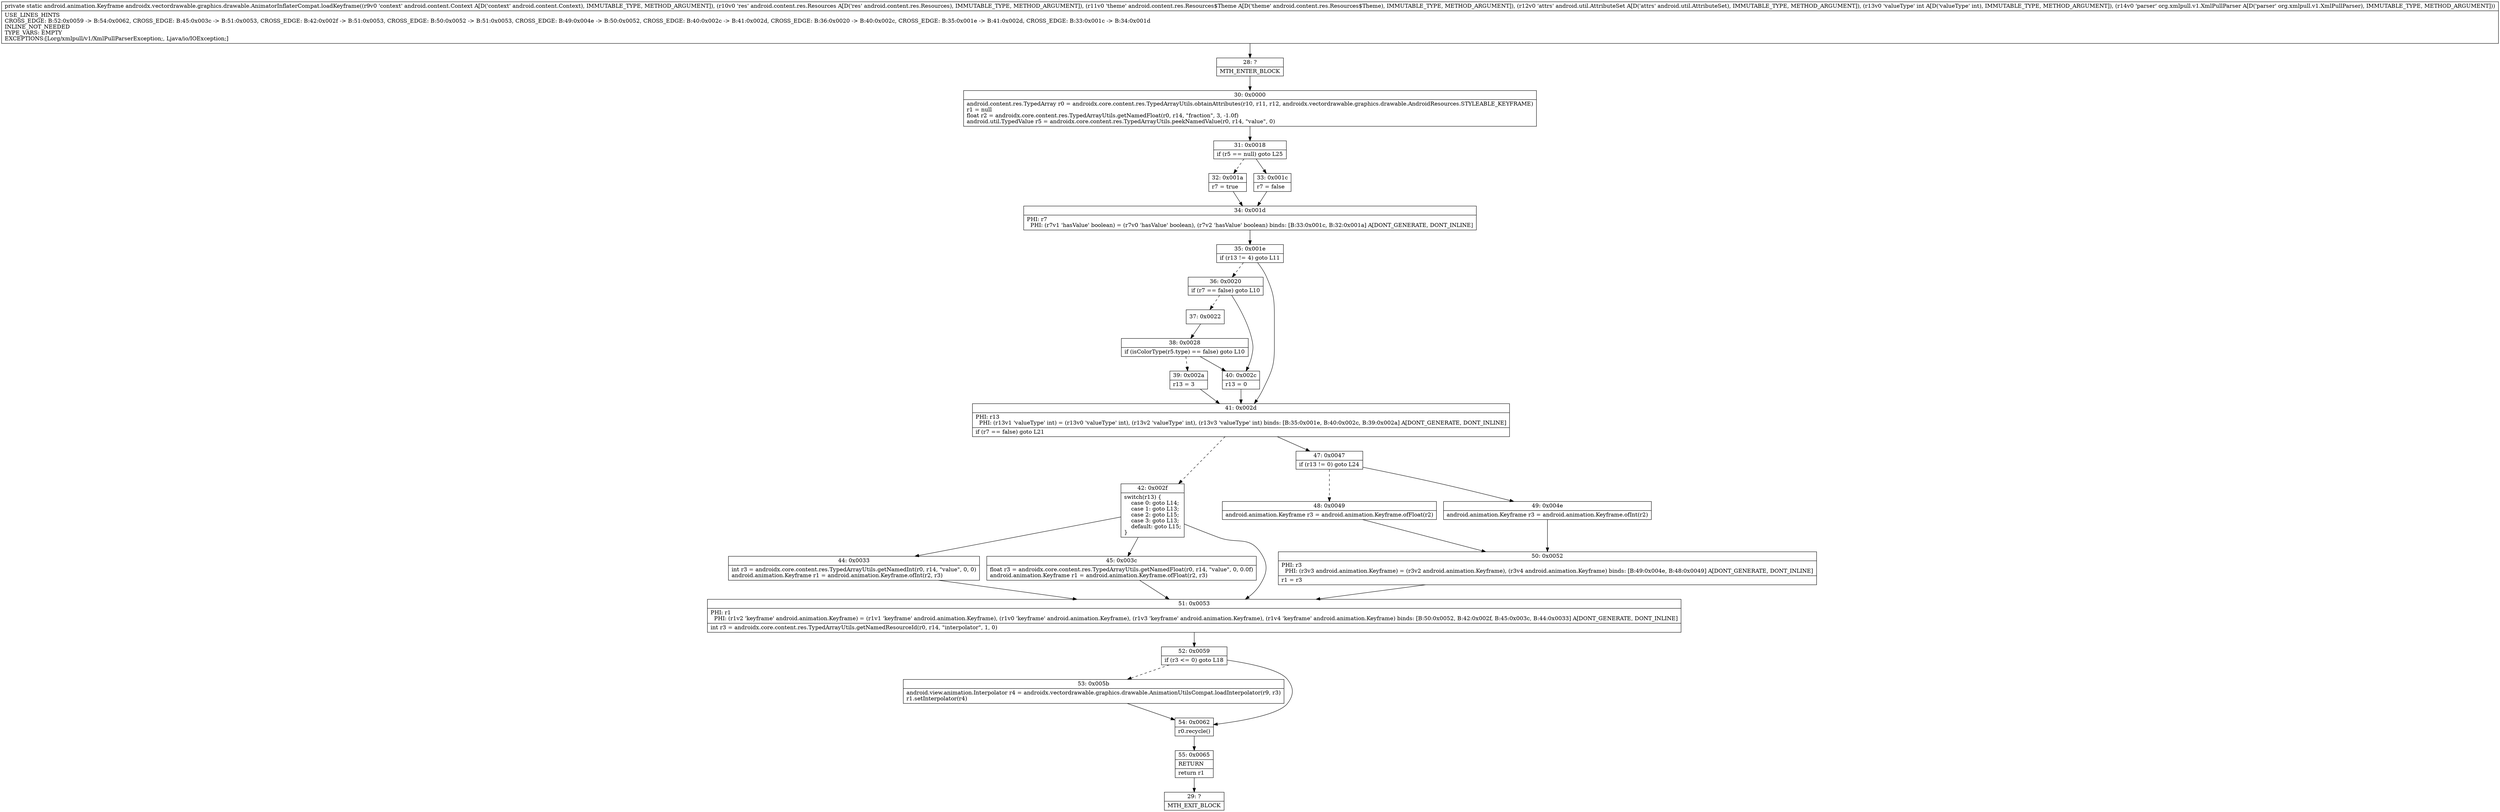 digraph "CFG forandroidx.vectordrawable.graphics.drawable.AnimatorInflaterCompat.loadKeyframe(Landroid\/content\/Context;Landroid\/content\/res\/Resources;Landroid\/content\/res\/Resources$Theme;Landroid\/util\/AttributeSet;ILorg\/xmlpull\/v1\/XmlPullParser;)Landroid\/animation\/Keyframe;" {
Node_28 [shape=record,label="{28\:\ ?|MTH_ENTER_BLOCK\l}"];
Node_30 [shape=record,label="{30\:\ 0x0000|android.content.res.TypedArray r0 = androidx.core.content.res.TypedArrayUtils.obtainAttributes(r10, r11, r12, androidx.vectordrawable.graphics.drawable.AndroidResources.STYLEABLE_KEYFRAME)\lr1 = null\lfloat r2 = androidx.core.content.res.TypedArrayUtils.getNamedFloat(r0, r14, \"fraction\", 3, \-1.0f)\landroid.util.TypedValue r5 = androidx.core.content.res.TypedArrayUtils.peekNamedValue(r0, r14, \"value\", 0)\l}"];
Node_31 [shape=record,label="{31\:\ 0x0018|if (r5 == null) goto L25\l}"];
Node_32 [shape=record,label="{32\:\ 0x001a|r7 = true\l}"];
Node_34 [shape=record,label="{34\:\ 0x001d|PHI: r7 \l  PHI: (r7v1 'hasValue' boolean) = (r7v0 'hasValue' boolean), (r7v2 'hasValue' boolean) binds: [B:33:0x001c, B:32:0x001a] A[DONT_GENERATE, DONT_INLINE]\l}"];
Node_35 [shape=record,label="{35\:\ 0x001e|if (r13 != 4) goto L11\l}"];
Node_36 [shape=record,label="{36\:\ 0x0020|if (r7 == false) goto L10\l}"];
Node_37 [shape=record,label="{37\:\ 0x0022}"];
Node_38 [shape=record,label="{38\:\ 0x0028|if (isColorType(r5.type) == false) goto L10\l}"];
Node_39 [shape=record,label="{39\:\ 0x002a|r13 = 3\l}"];
Node_40 [shape=record,label="{40\:\ 0x002c|r13 = 0\l}"];
Node_41 [shape=record,label="{41\:\ 0x002d|PHI: r13 \l  PHI: (r13v1 'valueType' int) = (r13v0 'valueType' int), (r13v2 'valueType' int), (r13v3 'valueType' int) binds: [B:35:0x001e, B:40:0x002c, B:39:0x002a] A[DONT_GENERATE, DONT_INLINE]\l|if (r7 == false) goto L21\l}"];
Node_42 [shape=record,label="{42\:\ 0x002f|switch(r13) \{\l    case 0: goto L14;\l    case 1: goto L13;\l    case 2: goto L15;\l    case 3: goto L13;\l    default: goto L15;\l\}\l}"];
Node_44 [shape=record,label="{44\:\ 0x0033|int r3 = androidx.core.content.res.TypedArrayUtils.getNamedInt(r0, r14, \"value\", 0, 0)\landroid.animation.Keyframe r1 = android.animation.Keyframe.ofInt(r2, r3)\l}"];
Node_45 [shape=record,label="{45\:\ 0x003c|float r3 = androidx.core.content.res.TypedArrayUtils.getNamedFloat(r0, r14, \"value\", 0, 0.0f)\landroid.animation.Keyframe r1 = android.animation.Keyframe.ofFloat(r2, r3)\l}"];
Node_51 [shape=record,label="{51\:\ 0x0053|PHI: r1 \l  PHI: (r1v2 'keyframe' android.animation.Keyframe) = (r1v1 'keyframe' android.animation.Keyframe), (r1v0 'keyframe' android.animation.Keyframe), (r1v3 'keyframe' android.animation.Keyframe), (r1v4 'keyframe' android.animation.Keyframe) binds: [B:50:0x0052, B:42:0x002f, B:45:0x003c, B:44:0x0033] A[DONT_GENERATE, DONT_INLINE]\l|int r3 = androidx.core.content.res.TypedArrayUtils.getNamedResourceId(r0, r14, \"interpolator\", 1, 0)\l}"];
Node_52 [shape=record,label="{52\:\ 0x0059|if (r3 \<= 0) goto L18\l}"];
Node_53 [shape=record,label="{53\:\ 0x005b|android.view.animation.Interpolator r4 = androidx.vectordrawable.graphics.drawable.AnimationUtilsCompat.loadInterpolator(r9, r3)\lr1.setInterpolator(r4)\l}"];
Node_54 [shape=record,label="{54\:\ 0x0062|r0.recycle()\l}"];
Node_55 [shape=record,label="{55\:\ 0x0065|RETURN\l|return r1\l}"];
Node_29 [shape=record,label="{29\:\ ?|MTH_EXIT_BLOCK\l}"];
Node_47 [shape=record,label="{47\:\ 0x0047|if (r13 != 0) goto L24\l}"];
Node_48 [shape=record,label="{48\:\ 0x0049|android.animation.Keyframe r3 = android.animation.Keyframe.ofFloat(r2)\l}"];
Node_50 [shape=record,label="{50\:\ 0x0052|PHI: r3 \l  PHI: (r3v3 android.animation.Keyframe) = (r3v2 android.animation.Keyframe), (r3v4 android.animation.Keyframe) binds: [B:49:0x004e, B:48:0x0049] A[DONT_GENERATE, DONT_INLINE]\l|r1 = r3\l}"];
Node_49 [shape=record,label="{49\:\ 0x004e|android.animation.Keyframe r3 = android.animation.Keyframe.ofInt(r2)\l}"];
Node_33 [shape=record,label="{33\:\ 0x001c|r7 = false\l}"];
MethodNode[shape=record,label="{private static android.animation.Keyframe androidx.vectordrawable.graphics.drawable.AnimatorInflaterCompat.loadKeyframe((r9v0 'context' android.content.Context A[D('context' android.content.Context), IMMUTABLE_TYPE, METHOD_ARGUMENT]), (r10v0 'res' android.content.res.Resources A[D('res' android.content.res.Resources), IMMUTABLE_TYPE, METHOD_ARGUMENT]), (r11v0 'theme' android.content.res.Resources$Theme A[D('theme' android.content.res.Resources$Theme), IMMUTABLE_TYPE, METHOD_ARGUMENT]), (r12v0 'attrs' android.util.AttributeSet A[D('attrs' android.util.AttributeSet), IMMUTABLE_TYPE, METHOD_ARGUMENT]), (r13v0 'valueType' int A[D('valueType' int), IMMUTABLE_TYPE, METHOD_ARGUMENT]), (r14v0 'parser' org.xmlpull.v1.XmlPullParser A[D('parser' org.xmlpull.v1.XmlPullParser), IMMUTABLE_TYPE, METHOD_ARGUMENT]))  | USE_LINES_HINTS\lCROSS_EDGE: B:52:0x0059 \-\> B:54:0x0062, CROSS_EDGE: B:45:0x003c \-\> B:51:0x0053, CROSS_EDGE: B:42:0x002f \-\> B:51:0x0053, CROSS_EDGE: B:50:0x0052 \-\> B:51:0x0053, CROSS_EDGE: B:49:0x004e \-\> B:50:0x0052, CROSS_EDGE: B:40:0x002c \-\> B:41:0x002d, CROSS_EDGE: B:36:0x0020 \-\> B:40:0x002c, CROSS_EDGE: B:35:0x001e \-\> B:41:0x002d, CROSS_EDGE: B:33:0x001c \-\> B:34:0x001d\lINLINE_NOT_NEEDED\lTYPE_VARS: EMPTY\lEXCEPTIONS:[Lorg\/xmlpull\/v1\/XmlPullParserException;, Ljava\/io\/IOException;]\l}"];
MethodNode -> Node_28;Node_28 -> Node_30;
Node_30 -> Node_31;
Node_31 -> Node_32[style=dashed];
Node_31 -> Node_33;
Node_32 -> Node_34;
Node_34 -> Node_35;
Node_35 -> Node_36[style=dashed];
Node_35 -> Node_41;
Node_36 -> Node_37[style=dashed];
Node_36 -> Node_40;
Node_37 -> Node_38;
Node_38 -> Node_39[style=dashed];
Node_38 -> Node_40;
Node_39 -> Node_41;
Node_40 -> Node_41;
Node_41 -> Node_42[style=dashed];
Node_41 -> Node_47;
Node_42 -> Node_44;
Node_42 -> Node_45;
Node_42 -> Node_51;
Node_44 -> Node_51;
Node_45 -> Node_51;
Node_51 -> Node_52;
Node_52 -> Node_53[style=dashed];
Node_52 -> Node_54;
Node_53 -> Node_54;
Node_54 -> Node_55;
Node_55 -> Node_29;
Node_47 -> Node_48[style=dashed];
Node_47 -> Node_49;
Node_48 -> Node_50;
Node_50 -> Node_51;
Node_49 -> Node_50;
Node_33 -> Node_34;
}

